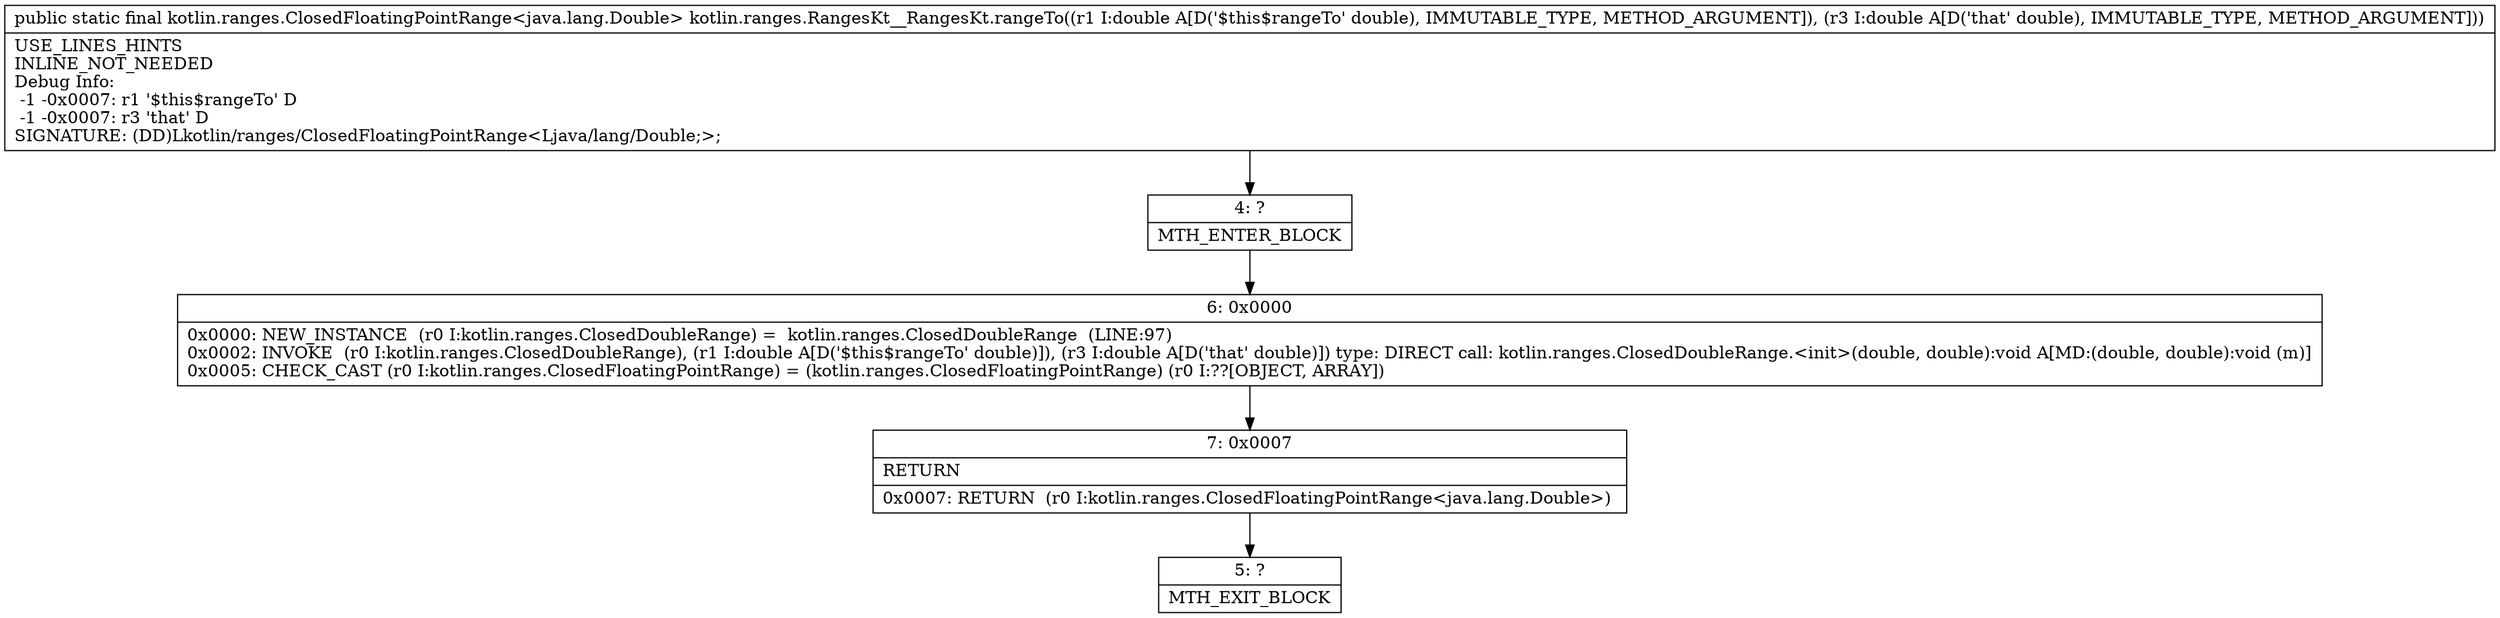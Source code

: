digraph "CFG forkotlin.ranges.RangesKt__RangesKt.rangeTo(DD)Lkotlin\/ranges\/ClosedFloatingPointRange;" {
Node_4 [shape=record,label="{4\:\ ?|MTH_ENTER_BLOCK\l}"];
Node_6 [shape=record,label="{6\:\ 0x0000|0x0000: NEW_INSTANCE  (r0 I:kotlin.ranges.ClosedDoubleRange) =  kotlin.ranges.ClosedDoubleRange  (LINE:97)\l0x0002: INVOKE  (r0 I:kotlin.ranges.ClosedDoubleRange), (r1 I:double A[D('$this$rangeTo' double)]), (r3 I:double A[D('that' double)]) type: DIRECT call: kotlin.ranges.ClosedDoubleRange.\<init\>(double, double):void A[MD:(double, double):void (m)]\l0x0005: CHECK_CAST (r0 I:kotlin.ranges.ClosedFloatingPointRange) = (kotlin.ranges.ClosedFloatingPointRange) (r0 I:??[OBJECT, ARRAY]) \l}"];
Node_7 [shape=record,label="{7\:\ 0x0007|RETURN\l|0x0007: RETURN  (r0 I:kotlin.ranges.ClosedFloatingPointRange\<java.lang.Double\>) \l}"];
Node_5 [shape=record,label="{5\:\ ?|MTH_EXIT_BLOCK\l}"];
MethodNode[shape=record,label="{public static final kotlin.ranges.ClosedFloatingPointRange\<java.lang.Double\> kotlin.ranges.RangesKt__RangesKt.rangeTo((r1 I:double A[D('$this$rangeTo' double), IMMUTABLE_TYPE, METHOD_ARGUMENT]), (r3 I:double A[D('that' double), IMMUTABLE_TYPE, METHOD_ARGUMENT]))  | USE_LINES_HINTS\lINLINE_NOT_NEEDED\lDebug Info:\l  \-1 \-0x0007: r1 '$this$rangeTo' D\l  \-1 \-0x0007: r3 'that' D\lSIGNATURE: (DD)Lkotlin\/ranges\/ClosedFloatingPointRange\<Ljava\/lang\/Double;\>;\l}"];
MethodNode -> Node_4;Node_4 -> Node_6;
Node_6 -> Node_7;
Node_7 -> Node_5;
}

